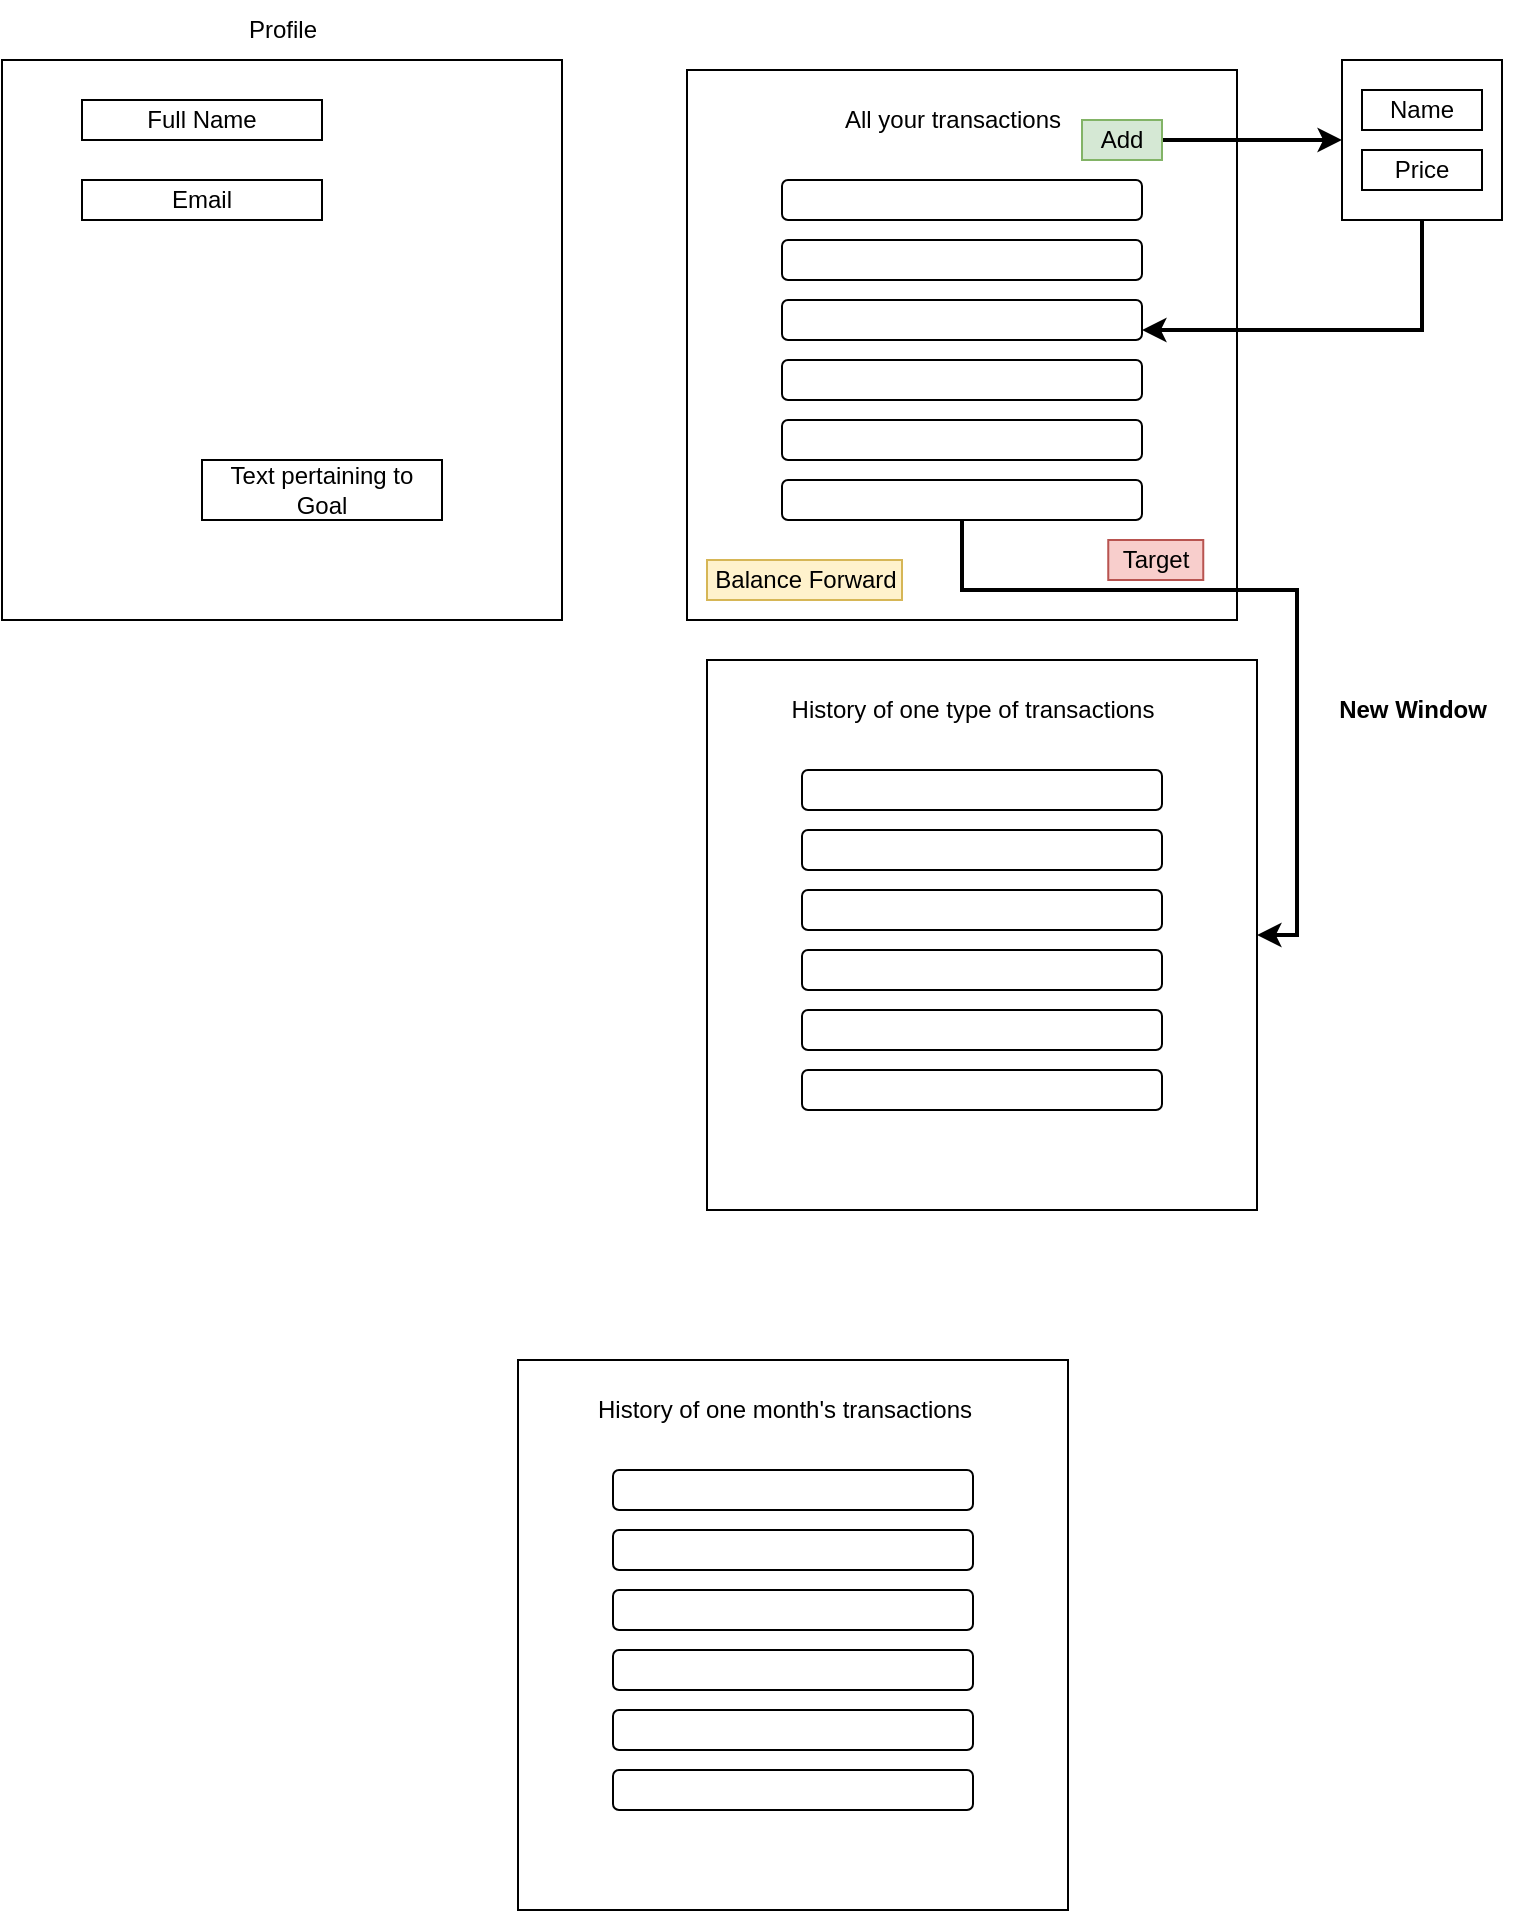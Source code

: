 <mxfile version="18.0.1" type="device"><diagram id="iLMtCZy83B022JAi_okA" name="Page-1"><mxGraphModel dx="1564" dy="1158" grid="1" gridSize="10" guides="1" tooltips="1" connect="1" arrows="1" fold="1" page="1" pageScale="1" pageWidth="850" pageHeight="1100" math="0" shadow="0"><root><mxCell id="0"/><mxCell id="1" parent="0"/><mxCell id="qGARmxMgJT9uorlamdjo-1" value="" style="whiteSpace=wrap;html=1;aspect=fixed;align=left;" parent="1" vertex="1"><mxGeometry x="30" y="40" width="280" height="280" as="geometry"/></mxCell><mxCell id="qGARmxMgJT9uorlamdjo-3" value="Full Name" style="rounded=0;whiteSpace=wrap;html=1;" parent="1" vertex="1"><mxGeometry x="70" y="60" width="120" height="20" as="geometry"/></mxCell><mxCell id="qGARmxMgJT9uorlamdjo-4" value="Email" style="rounded=0;whiteSpace=wrap;html=1;" parent="1" vertex="1"><mxGeometry x="70" y="100" width="120" height="20" as="geometry"/></mxCell><mxCell id="qGARmxMgJT9uorlamdjo-5" value="Text pertaining to Goal" style="rounded=0;whiteSpace=wrap;html=1;" parent="1" vertex="1"><mxGeometry x="130" y="240" width="120" height="30" as="geometry"/></mxCell><mxCell id="KpqKoFSnZG5F_eXFDfwu-2" value="Profile" style="text;html=1;align=center;verticalAlign=middle;resizable=0;points=[];autosize=1;strokeColor=none;fillColor=none;" parent="1" vertex="1"><mxGeometry x="140" y="10" width="60" height="30" as="geometry"/></mxCell><mxCell id="KpqKoFSnZG5F_eXFDfwu-3" value="" style="whiteSpace=wrap;html=1;aspect=fixed;" parent="1" vertex="1"><mxGeometry x="372.5" y="45" width="275" height="275" as="geometry"/></mxCell><mxCell id="KpqKoFSnZG5F_eXFDfwu-5" value="" style="rounded=1;whiteSpace=wrap;html=1;" parent="1" vertex="1"><mxGeometry x="420" y="100" width="180" height="20" as="geometry"/></mxCell><mxCell id="KpqKoFSnZG5F_eXFDfwu-6" value="" style="rounded=1;whiteSpace=wrap;html=1;" parent="1" vertex="1"><mxGeometry x="420" y="130" width="180" height="20" as="geometry"/></mxCell><mxCell id="KpqKoFSnZG5F_eXFDfwu-7" value="" style="rounded=1;whiteSpace=wrap;html=1;" parent="1" vertex="1"><mxGeometry x="420" y="160" width="180" height="20" as="geometry"/></mxCell><mxCell id="KpqKoFSnZG5F_eXFDfwu-8" value="" style="rounded=1;whiteSpace=wrap;html=1;" parent="1" vertex="1"><mxGeometry x="420" y="190" width="180" height="20" as="geometry"/></mxCell><mxCell id="KpqKoFSnZG5F_eXFDfwu-9" value="" style="rounded=1;whiteSpace=wrap;html=1;" parent="1" vertex="1"><mxGeometry x="420" y="220" width="180" height="20" as="geometry"/></mxCell><mxCell id="KpqKoFSnZG5F_eXFDfwu-24" style="edgeStyle=orthogonalEdgeStyle;rounded=0;orthogonalLoop=1;jettySize=auto;html=1;entryX=1;entryY=0.5;entryDx=0;entryDy=0;strokeWidth=2;" parent="1" source="KpqKoFSnZG5F_eXFDfwu-10" target="KpqKoFSnZG5F_eXFDfwu-15" edge="1"><mxGeometry relative="1" as="geometry"/></mxCell><mxCell id="KpqKoFSnZG5F_eXFDfwu-10" value="" style="rounded=1;whiteSpace=wrap;html=1;" parent="1" vertex="1"><mxGeometry x="420" y="250" width="180" height="20" as="geometry"/></mxCell><mxCell id="KpqKoFSnZG5F_eXFDfwu-12" value="All your transactions" style="text;html=1;align=center;verticalAlign=middle;resizable=0;points=[];autosize=1;strokeColor=none;fillColor=none;" parent="1" vertex="1"><mxGeometry x="440" y="55" width="130" height="30" as="geometry"/></mxCell><mxCell id="KpqKoFSnZG5F_eXFDfwu-27" style="edgeStyle=orthogonalEdgeStyle;rounded=0;orthogonalLoop=1;jettySize=auto;html=1;strokeWidth=2;" parent="1" source="KpqKoFSnZG5F_eXFDfwu-14" edge="1"><mxGeometry relative="1" as="geometry"><mxPoint x="700" y="80" as="targetPoint"/></mxGeometry></mxCell><mxCell id="KpqKoFSnZG5F_eXFDfwu-14" value="Add" style="rounded=0;whiteSpace=wrap;html=1;fillColor=#d5e8d4;strokeColor=#82b366;" parent="1" vertex="1"><mxGeometry x="570" y="70" width="40" height="20" as="geometry"/></mxCell><mxCell id="KpqKoFSnZG5F_eXFDfwu-15" value="" style="whiteSpace=wrap;html=1;aspect=fixed;" parent="1" vertex="1"><mxGeometry x="382.5" y="340" width="275" height="275" as="geometry"/></mxCell><mxCell id="KpqKoFSnZG5F_eXFDfwu-16" value="" style="rounded=1;whiteSpace=wrap;html=1;" parent="1" vertex="1"><mxGeometry x="430" y="395" width="180" height="20" as="geometry"/></mxCell><mxCell id="KpqKoFSnZG5F_eXFDfwu-17" value="" style="rounded=1;whiteSpace=wrap;html=1;" parent="1" vertex="1"><mxGeometry x="430" y="425" width="180" height="20" as="geometry"/></mxCell><mxCell id="KpqKoFSnZG5F_eXFDfwu-18" value="" style="rounded=1;whiteSpace=wrap;html=1;" parent="1" vertex="1"><mxGeometry x="430" y="455" width="180" height="20" as="geometry"/></mxCell><mxCell id="KpqKoFSnZG5F_eXFDfwu-19" value="" style="rounded=1;whiteSpace=wrap;html=1;" parent="1" vertex="1"><mxGeometry x="430" y="485" width="180" height="20" as="geometry"/></mxCell><mxCell id="KpqKoFSnZG5F_eXFDfwu-20" value="" style="rounded=1;whiteSpace=wrap;html=1;" parent="1" vertex="1"><mxGeometry x="430" y="515" width="180" height="20" as="geometry"/></mxCell><mxCell id="KpqKoFSnZG5F_eXFDfwu-21" value="" style="rounded=1;whiteSpace=wrap;html=1;" parent="1" vertex="1"><mxGeometry x="430" y="545" width="180" height="20" as="geometry"/></mxCell><mxCell id="KpqKoFSnZG5F_eXFDfwu-22" value="History of one type of transactions" style="text;html=1;align=center;verticalAlign=middle;resizable=0;points=[];autosize=1;strokeColor=none;fillColor=none;" parent="1" vertex="1"><mxGeometry x="415" y="350" width="200" height="30" as="geometry"/></mxCell><mxCell id="KpqKoFSnZG5F_eXFDfwu-34" style="edgeStyle=orthogonalEdgeStyle;rounded=0;orthogonalLoop=1;jettySize=auto;html=1;exitX=0.5;exitY=1;exitDx=0;exitDy=0;entryX=1;entryY=0.75;entryDx=0;entryDy=0;strokeWidth=2;" parent="1" source="KpqKoFSnZG5F_eXFDfwu-25" target="KpqKoFSnZG5F_eXFDfwu-7" edge="1"><mxGeometry relative="1" as="geometry"/></mxCell><mxCell id="KpqKoFSnZG5F_eXFDfwu-25" value="" style="whiteSpace=wrap;html=1;aspect=fixed;" parent="1" vertex="1"><mxGeometry x="700" y="40" width="80" height="80" as="geometry"/></mxCell><mxCell id="KpqKoFSnZG5F_eXFDfwu-28" value="Name" style="rounded=0;whiteSpace=wrap;html=1;" parent="1" vertex="1"><mxGeometry x="710" y="55" width="60" height="20" as="geometry"/></mxCell><mxCell id="KpqKoFSnZG5F_eXFDfwu-29" value="Price" style="rounded=0;whiteSpace=wrap;html=1;" parent="1" vertex="1"><mxGeometry x="710" y="85" width="60" height="20" as="geometry"/></mxCell><mxCell id="KpqKoFSnZG5F_eXFDfwu-35" value="&lt;b&gt;New Window&lt;/b&gt;" style="text;html=1;align=center;verticalAlign=middle;resizable=0;points=[];autosize=1;strokeColor=none;fillColor=none;" parent="1" vertex="1"><mxGeometry x="685" y="350" width="100" height="30" as="geometry"/></mxCell><mxCell id="KpqKoFSnZG5F_eXFDfwu-36" value="Balance Forward" style="rounded=0;whiteSpace=wrap;html=1;fillColor=#fff2cc;strokeColor=#d6b656;" parent="1" vertex="1"><mxGeometry x="382.5" y="290" width="97.5" height="20" as="geometry"/></mxCell><mxCell id="KpqKoFSnZG5F_eXFDfwu-38" value="Target" style="rounded=0;whiteSpace=wrap;html=1;fillColor=#f8cecc;strokeColor=#b85450;" parent="1" vertex="1"><mxGeometry x="583.13" y="280" width="47.5" height="20" as="geometry"/></mxCell><mxCell id="KpqKoFSnZG5F_eXFDfwu-40" value="" style="whiteSpace=wrap;html=1;aspect=fixed;" parent="1" vertex="1"><mxGeometry x="288" y="690" width="275" height="275" as="geometry"/></mxCell><mxCell id="KpqKoFSnZG5F_eXFDfwu-41" value="" style="rounded=1;whiteSpace=wrap;html=1;" parent="1" vertex="1"><mxGeometry x="335.5" y="745" width="180" height="20" as="geometry"/></mxCell><mxCell id="KpqKoFSnZG5F_eXFDfwu-42" value="" style="rounded=1;whiteSpace=wrap;html=1;" parent="1" vertex="1"><mxGeometry x="335.5" y="775" width="180" height="20" as="geometry"/></mxCell><mxCell id="KpqKoFSnZG5F_eXFDfwu-43" value="" style="rounded=1;whiteSpace=wrap;html=1;" parent="1" vertex="1"><mxGeometry x="335.5" y="805" width="180" height="20" as="geometry"/></mxCell><mxCell id="KpqKoFSnZG5F_eXFDfwu-44" value="" style="rounded=1;whiteSpace=wrap;html=1;" parent="1" vertex="1"><mxGeometry x="335.5" y="835" width="180" height="20" as="geometry"/></mxCell><mxCell id="KpqKoFSnZG5F_eXFDfwu-45" value="" style="rounded=1;whiteSpace=wrap;html=1;" parent="1" vertex="1"><mxGeometry x="335.5" y="865" width="180" height="20" as="geometry"/></mxCell><mxCell id="KpqKoFSnZG5F_eXFDfwu-46" value="" style="rounded=1;whiteSpace=wrap;html=1;" parent="1" vertex="1"><mxGeometry x="335.5" y="895" width="180" height="20" as="geometry"/></mxCell><mxCell id="KpqKoFSnZG5F_eXFDfwu-47" value="History of one month's transactions" style="text;html=1;align=center;verticalAlign=middle;resizable=0;points=[];autosize=1;strokeColor=none;fillColor=none;" parent="1" vertex="1"><mxGeometry x="315.5" y="700" width="210" height="30" as="geometry"/></mxCell></root></mxGraphModel></diagram></mxfile>